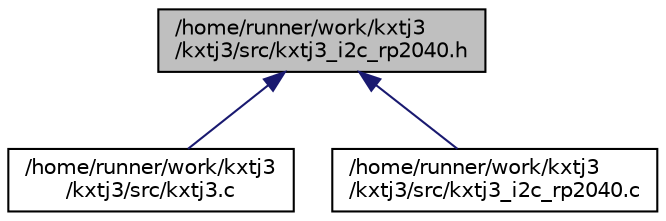 digraph "/home/runner/work/kxtj3/kxtj3/src/kxtj3_i2c_rp2040.h"
{
 // LATEX_PDF_SIZE
  edge [fontname="Helvetica",fontsize="10",labelfontname="Helvetica",labelfontsize="10"];
  node [fontname="Helvetica",fontsize="10",shape=record];
  Node1 [label="/home/runner/work/kxtj3\l/kxtj3/src/kxtj3_i2c_rp2040.h",height=0.2,width=0.4,color="black", fillcolor="grey75", style="filled", fontcolor="black",tooltip="RP2040 specific I2C implementations for reading/writing registers over I2C."];
  Node1 -> Node2 [dir="back",color="midnightblue",fontsize="10",style="solid",fontname="Helvetica"];
  Node2 [label="/home/runner/work/kxtj3\l/kxtj3/src/kxtj3.c",height=0.2,width=0.4,color="black", fillcolor="white", style="filled",URL="$kxtj3_8c.html",tooltip="Code for primary kxtj3 library."];
  Node1 -> Node3 [dir="back",color="midnightblue",fontsize="10",style="solid",fontname="Helvetica"];
  Node3 [label="/home/runner/work/kxtj3\l/kxtj3/src/kxtj3_i2c_rp2040.c",height=0.2,width=0.4,color="black", fillcolor="white", style="filled",URL="$kxtj3__i2c__rp2040_8c.html",tooltip="Code for RP2040 specific I2C implementation."];
}
